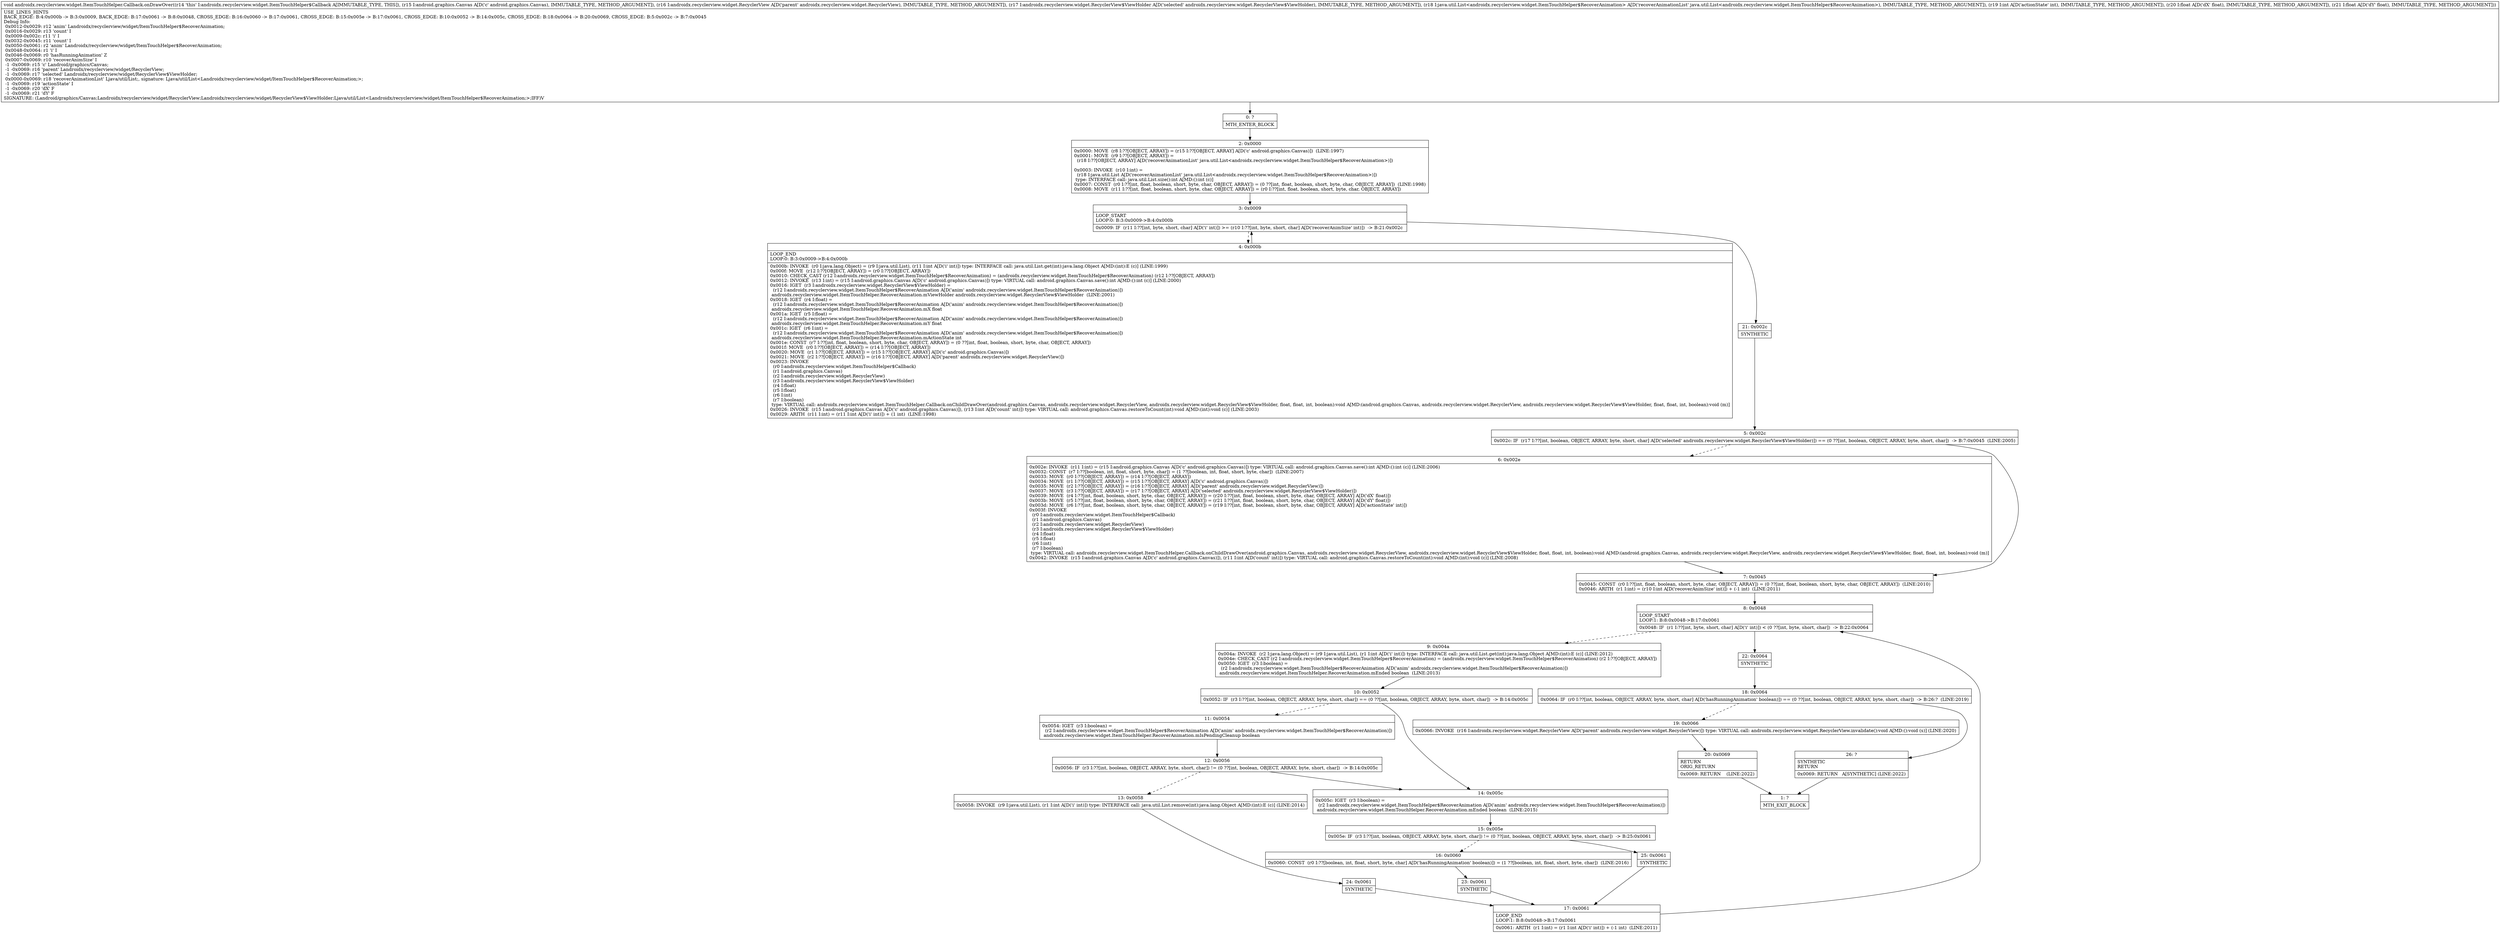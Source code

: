 digraph "CFG forandroidx.recyclerview.widget.ItemTouchHelper.Callback.onDrawOver(Landroid\/graphics\/Canvas;Landroidx\/recyclerview\/widget\/RecyclerView;Landroidx\/recyclerview\/widget\/RecyclerView$ViewHolder;Ljava\/util\/List;IFF)V" {
Node_0 [shape=record,label="{0\:\ ?|MTH_ENTER_BLOCK\l}"];
Node_2 [shape=record,label="{2\:\ 0x0000|0x0000: MOVE  (r8 I:??[OBJECT, ARRAY]) = (r15 I:??[OBJECT, ARRAY] A[D('c' android.graphics.Canvas)])  (LINE:1997)\l0x0001: MOVE  (r9 I:??[OBJECT, ARRAY]) = \l  (r18 I:??[OBJECT, ARRAY] A[D('recoverAnimationList' java.util.List\<androidx.recyclerview.widget.ItemTouchHelper$RecoverAnimation\>)])\l \l0x0003: INVOKE  (r10 I:int) = \l  (r18 I:java.util.List A[D('recoverAnimationList' java.util.List\<androidx.recyclerview.widget.ItemTouchHelper$RecoverAnimation\>)])\l type: INTERFACE call: java.util.List.size():int A[MD:():int (c)]\l0x0007: CONST  (r0 I:??[int, float, boolean, short, byte, char, OBJECT, ARRAY]) = (0 ??[int, float, boolean, short, byte, char, OBJECT, ARRAY])  (LINE:1998)\l0x0008: MOVE  (r11 I:??[int, float, boolean, short, byte, char, OBJECT, ARRAY]) = (r0 I:??[int, float, boolean, short, byte, char, OBJECT, ARRAY]) \l}"];
Node_3 [shape=record,label="{3\:\ 0x0009|LOOP_START\lLOOP:0: B:3:0x0009\-\>B:4:0x000b\l|0x0009: IF  (r11 I:??[int, byte, short, char] A[D('i' int)]) \>= (r10 I:??[int, byte, short, char] A[D('recoverAnimSize' int)])  \-\> B:21:0x002c \l}"];
Node_4 [shape=record,label="{4\:\ 0x000b|LOOP_END\lLOOP:0: B:3:0x0009\-\>B:4:0x000b\l|0x000b: INVOKE  (r0 I:java.lang.Object) = (r9 I:java.util.List), (r11 I:int A[D('i' int)]) type: INTERFACE call: java.util.List.get(int):java.lang.Object A[MD:(int):E (c)] (LINE:1999)\l0x000f: MOVE  (r12 I:??[OBJECT, ARRAY]) = (r0 I:??[OBJECT, ARRAY]) \l0x0010: CHECK_CAST (r12 I:androidx.recyclerview.widget.ItemTouchHelper$RecoverAnimation) = (androidx.recyclerview.widget.ItemTouchHelper$RecoverAnimation) (r12 I:??[OBJECT, ARRAY]) \l0x0012: INVOKE  (r13 I:int) = (r15 I:android.graphics.Canvas A[D('c' android.graphics.Canvas)]) type: VIRTUAL call: android.graphics.Canvas.save():int A[MD:():int (c)] (LINE:2000)\l0x0016: IGET  (r3 I:androidx.recyclerview.widget.RecyclerView$ViewHolder) = \l  (r12 I:androidx.recyclerview.widget.ItemTouchHelper$RecoverAnimation A[D('anim' androidx.recyclerview.widget.ItemTouchHelper$RecoverAnimation)])\l androidx.recyclerview.widget.ItemTouchHelper.RecoverAnimation.mViewHolder androidx.recyclerview.widget.RecyclerView$ViewHolder  (LINE:2001)\l0x0018: IGET  (r4 I:float) = \l  (r12 I:androidx.recyclerview.widget.ItemTouchHelper$RecoverAnimation A[D('anim' androidx.recyclerview.widget.ItemTouchHelper$RecoverAnimation)])\l androidx.recyclerview.widget.ItemTouchHelper.RecoverAnimation.mX float \l0x001a: IGET  (r5 I:float) = \l  (r12 I:androidx.recyclerview.widget.ItemTouchHelper$RecoverAnimation A[D('anim' androidx.recyclerview.widget.ItemTouchHelper$RecoverAnimation)])\l androidx.recyclerview.widget.ItemTouchHelper.RecoverAnimation.mY float \l0x001c: IGET  (r6 I:int) = \l  (r12 I:androidx.recyclerview.widget.ItemTouchHelper$RecoverAnimation A[D('anim' androidx.recyclerview.widget.ItemTouchHelper$RecoverAnimation)])\l androidx.recyclerview.widget.ItemTouchHelper.RecoverAnimation.mActionState int \l0x001e: CONST  (r7 I:??[int, float, boolean, short, byte, char, OBJECT, ARRAY]) = (0 ??[int, float, boolean, short, byte, char, OBJECT, ARRAY]) \l0x001f: MOVE  (r0 I:??[OBJECT, ARRAY]) = (r14 I:??[OBJECT, ARRAY]) \l0x0020: MOVE  (r1 I:??[OBJECT, ARRAY]) = (r15 I:??[OBJECT, ARRAY] A[D('c' android.graphics.Canvas)]) \l0x0021: MOVE  (r2 I:??[OBJECT, ARRAY]) = (r16 I:??[OBJECT, ARRAY] A[D('parent' androidx.recyclerview.widget.RecyclerView)]) \l0x0023: INVOKE  \l  (r0 I:androidx.recyclerview.widget.ItemTouchHelper$Callback)\l  (r1 I:android.graphics.Canvas)\l  (r2 I:androidx.recyclerview.widget.RecyclerView)\l  (r3 I:androidx.recyclerview.widget.RecyclerView$ViewHolder)\l  (r4 I:float)\l  (r5 I:float)\l  (r6 I:int)\l  (r7 I:boolean)\l type: VIRTUAL call: androidx.recyclerview.widget.ItemTouchHelper.Callback.onChildDrawOver(android.graphics.Canvas, androidx.recyclerview.widget.RecyclerView, androidx.recyclerview.widget.RecyclerView$ViewHolder, float, float, int, boolean):void A[MD:(android.graphics.Canvas, androidx.recyclerview.widget.RecyclerView, androidx.recyclerview.widget.RecyclerView$ViewHolder, float, float, int, boolean):void (m)]\l0x0026: INVOKE  (r15 I:android.graphics.Canvas A[D('c' android.graphics.Canvas)]), (r13 I:int A[D('count' int)]) type: VIRTUAL call: android.graphics.Canvas.restoreToCount(int):void A[MD:(int):void (c)] (LINE:2003)\l0x0029: ARITH  (r11 I:int) = (r11 I:int A[D('i' int)]) + (1 int)  (LINE:1998)\l}"];
Node_21 [shape=record,label="{21\:\ 0x002c|SYNTHETIC\l}"];
Node_5 [shape=record,label="{5\:\ 0x002c|0x002c: IF  (r17 I:??[int, boolean, OBJECT, ARRAY, byte, short, char] A[D('selected' androidx.recyclerview.widget.RecyclerView$ViewHolder)]) == (0 ??[int, boolean, OBJECT, ARRAY, byte, short, char])  \-\> B:7:0x0045  (LINE:2005)\l}"];
Node_6 [shape=record,label="{6\:\ 0x002e|0x002e: INVOKE  (r11 I:int) = (r15 I:android.graphics.Canvas A[D('c' android.graphics.Canvas)]) type: VIRTUAL call: android.graphics.Canvas.save():int A[MD:():int (c)] (LINE:2006)\l0x0032: CONST  (r7 I:??[boolean, int, float, short, byte, char]) = (1 ??[boolean, int, float, short, byte, char])  (LINE:2007)\l0x0033: MOVE  (r0 I:??[OBJECT, ARRAY]) = (r14 I:??[OBJECT, ARRAY]) \l0x0034: MOVE  (r1 I:??[OBJECT, ARRAY]) = (r15 I:??[OBJECT, ARRAY] A[D('c' android.graphics.Canvas)]) \l0x0035: MOVE  (r2 I:??[OBJECT, ARRAY]) = (r16 I:??[OBJECT, ARRAY] A[D('parent' androidx.recyclerview.widget.RecyclerView)]) \l0x0037: MOVE  (r3 I:??[OBJECT, ARRAY]) = (r17 I:??[OBJECT, ARRAY] A[D('selected' androidx.recyclerview.widget.RecyclerView$ViewHolder)]) \l0x0039: MOVE  (r4 I:??[int, float, boolean, short, byte, char, OBJECT, ARRAY]) = (r20 I:??[int, float, boolean, short, byte, char, OBJECT, ARRAY] A[D('dX' float)]) \l0x003b: MOVE  (r5 I:??[int, float, boolean, short, byte, char, OBJECT, ARRAY]) = (r21 I:??[int, float, boolean, short, byte, char, OBJECT, ARRAY] A[D('dY' float)]) \l0x003d: MOVE  (r6 I:??[int, float, boolean, short, byte, char, OBJECT, ARRAY]) = (r19 I:??[int, float, boolean, short, byte, char, OBJECT, ARRAY] A[D('actionState' int)]) \l0x003f: INVOKE  \l  (r0 I:androidx.recyclerview.widget.ItemTouchHelper$Callback)\l  (r1 I:android.graphics.Canvas)\l  (r2 I:androidx.recyclerview.widget.RecyclerView)\l  (r3 I:androidx.recyclerview.widget.RecyclerView$ViewHolder)\l  (r4 I:float)\l  (r5 I:float)\l  (r6 I:int)\l  (r7 I:boolean)\l type: VIRTUAL call: androidx.recyclerview.widget.ItemTouchHelper.Callback.onChildDrawOver(android.graphics.Canvas, androidx.recyclerview.widget.RecyclerView, androidx.recyclerview.widget.RecyclerView$ViewHolder, float, float, int, boolean):void A[MD:(android.graphics.Canvas, androidx.recyclerview.widget.RecyclerView, androidx.recyclerview.widget.RecyclerView$ViewHolder, float, float, int, boolean):void (m)]\l0x0042: INVOKE  (r15 I:android.graphics.Canvas A[D('c' android.graphics.Canvas)]), (r11 I:int A[D('count' int)]) type: VIRTUAL call: android.graphics.Canvas.restoreToCount(int):void A[MD:(int):void (c)] (LINE:2008)\l}"];
Node_7 [shape=record,label="{7\:\ 0x0045|0x0045: CONST  (r0 I:??[int, float, boolean, short, byte, char, OBJECT, ARRAY]) = (0 ??[int, float, boolean, short, byte, char, OBJECT, ARRAY])  (LINE:2010)\l0x0046: ARITH  (r1 I:int) = (r10 I:int A[D('recoverAnimSize' int)]) + (\-1 int)  (LINE:2011)\l}"];
Node_8 [shape=record,label="{8\:\ 0x0048|LOOP_START\lLOOP:1: B:8:0x0048\-\>B:17:0x0061\l|0x0048: IF  (r1 I:??[int, byte, short, char] A[D('i' int)]) \< (0 ??[int, byte, short, char])  \-\> B:22:0x0064 \l}"];
Node_9 [shape=record,label="{9\:\ 0x004a|0x004a: INVOKE  (r2 I:java.lang.Object) = (r9 I:java.util.List), (r1 I:int A[D('i' int)]) type: INTERFACE call: java.util.List.get(int):java.lang.Object A[MD:(int):E (c)] (LINE:2012)\l0x004e: CHECK_CAST (r2 I:androidx.recyclerview.widget.ItemTouchHelper$RecoverAnimation) = (androidx.recyclerview.widget.ItemTouchHelper$RecoverAnimation) (r2 I:??[OBJECT, ARRAY]) \l0x0050: IGET  (r3 I:boolean) = \l  (r2 I:androidx.recyclerview.widget.ItemTouchHelper$RecoverAnimation A[D('anim' androidx.recyclerview.widget.ItemTouchHelper$RecoverAnimation)])\l androidx.recyclerview.widget.ItemTouchHelper.RecoverAnimation.mEnded boolean  (LINE:2013)\l}"];
Node_10 [shape=record,label="{10\:\ 0x0052|0x0052: IF  (r3 I:??[int, boolean, OBJECT, ARRAY, byte, short, char]) == (0 ??[int, boolean, OBJECT, ARRAY, byte, short, char])  \-\> B:14:0x005c \l}"];
Node_11 [shape=record,label="{11\:\ 0x0054|0x0054: IGET  (r3 I:boolean) = \l  (r2 I:androidx.recyclerview.widget.ItemTouchHelper$RecoverAnimation A[D('anim' androidx.recyclerview.widget.ItemTouchHelper$RecoverAnimation)])\l androidx.recyclerview.widget.ItemTouchHelper.RecoverAnimation.mIsPendingCleanup boolean \l}"];
Node_12 [shape=record,label="{12\:\ 0x0056|0x0056: IF  (r3 I:??[int, boolean, OBJECT, ARRAY, byte, short, char]) != (0 ??[int, boolean, OBJECT, ARRAY, byte, short, char])  \-\> B:14:0x005c \l}"];
Node_13 [shape=record,label="{13\:\ 0x0058|0x0058: INVOKE  (r9 I:java.util.List), (r1 I:int A[D('i' int)]) type: INTERFACE call: java.util.List.remove(int):java.lang.Object A[MD:(int):E (c)] (LINE:2014)\l}"];
Node_24 [shape=record,label="{24\:\ 0x0061|SYNTHETIC\l}"];
Node_17 [shape=record,label="{17\:\ 0x0061|LOOP_END\lLOOP:1: B:8:0x0048\-\>B:17:0x0061\l|0x0061: ARITH  (r1 I:int) = (r1 I:int A[D('i' int)]) + (\-1 int)  (LINE:2011)\l}"];
Node_14 [shape=record,label="{14\:\ 0x005c|0x005c: IGET  (r3 I:boolean) = \l  (r2 I:androidx.recyclerview.widget.ItemTouchHelper$RecoverAnimation A[D('anim' androidx.recyclerview.widget.ItemTouchHelper$RecoverAnimation)])\l androidx.recyclerview.widget.ItemTouchHelper.RecoverAnimation.mEnded boolean  (LINE:2015)\l}"];
Node_15 [shape=record,label="{15\:\ 0x005e|0x005e: IF  (r3 I:??[int, boolean, OBJECT, ARRAY, byte, short, char]) != (0 ??[int, boolean, OBJECT, ARRAY, byte, short, char])  \-\> B:25:0x0061 \l}"];
Node_16 [shape=record,label="{16\:\ 0x0060|0x0060: CONST  (r0 I:??[boolean, int, float, short, byte, char] A[D('hasRunningAnimation' boolean)]) = (1 ??[boolean, int, float, short, byte, char])  (LINE:2016)\l}"];
Node_23 [shape=record,label="{23\:\ 0x0061|SYNTHETIC\l}"];
Node_25 [shape=record,label="{25\:\ 0x0061|SYNTHETIC\l}"];
Node_22 [shape=record,label="{22\:\ 0x0064|SYNTHETIC\l}"];
Node_18 [shape=record,label="{18\:\ 0x0064|0x0064: IF  (r0 I:??[int, boolean, OBJECT, ARRAY, byte, short, char] A[D('hasRunningAnimation' boolean)]) == (0 ??[int, boolean, OBJECT, ARRAY, byte, short, char])  \-\> B:26:?  (LINE:2019)\l}"];
Node_19 [shape=record,label="{19\:\ 0x0066|0x0066: INVOKE  (r16 I:androidx.recyclerview.widget.RecyclerView A[D('parent' androidx.recyclerview.widget.RecyclerView)]) type: VIRTUAL call: androidx.recyclerview.widget.RecyclerView.invalidate():void A[MD:():void (s)] (LINE:2020)\l}"];
Node_20 [shape=record,label="{20\:\ 0x0069|RETURN\lORIG_RETURN\l|0x0069: RETURN    (LINE:2022)\l}"];
Node_1 [shape=record,label="{1\:\ ?|MTH_EXIT_BLOCK\l}"];
Node_26 [shape=record,label="{26\:\ ?|SYNTHETIC\lRETURN\l|0x0069: RETURN   A[SYNTHETIC] (LINE:2022)\l}"];
MethodNode[shape=record,label="{void androidx.recyclerview.widget.ItemTouchHelper.Callback.onDrawOver((r14 'this' I:androidx.recyclerview.widget.ItemTouchHelper$Callback A[IMMUTABLE_TYPE, THIS]), (r15 I:android.graphics.Canvas A[D('c' android.graphics.Canvas), IMMUTABLE_TYPE, METHOD_ARGUMENT]), (r16 I:androidx.recyclerview.widget.RecyclerView A[D('parent' androidx.recyclerview.widget.RecyclerView), IMMUTABLE_TYPE, METHOD_ARGUMENT]), (r17 I:androidx.recyclerview.widget.RecyclerView$ViewHolder A[D('selected' androidx.recyclerview.widget.RecyclerView$ViewHolder), IMMUTABLE_TYPE, METHOD_ARGUMENT]), (r18 I:java.util.List\<androidx.recyclerview.widget.ItemTouchHelper$RecoverAnimation\> A[D('recoverAnimationList' java.util.List\<androidx.recyclerview.widget.ItemTouchHelper$RecoverAnimation\>), IMMUTABLE_TYPE, METHOD_ARGUMENT]), (r19 I:int A[D('actionState' int), IMMUTABLE_TYPE, METHOD_ARGUMENT]), (r20 I:float A[D('dX' float), IMMUTABLE_TYPE, METHOD_ARGUMENT]), (r21 I:float A[D('dY' float), IMMUTABLE_TYPE, METHOD_ARGUMENT]))  | USE_LINES_HINTS\lBACK_EDGE: B:4:0x000b \-\> B:3:0x0009, BACK_EDGE: B:17:0x0061 \-\> B:8:0x0048, CROSS_EDGE: B:16:0x0060 \-\> B:17:0x0061, CROSS_EDGE: B:15:0x005e \-\> B:17:0x0061, CROSS_EDGE: B:10:0x0052 \-\> B:14:0x005c, CROSS_EDGE: B:18:0x0064 \-\> B:20:0x0069, CROSS_EDGE: B:5:0x002c \-\> B:7:0x0045\lDebug Info:\l  0x0012\-0x0029: r12 'anim' Landroidx\/recyclerview\/widget\/ItemTouchHelper$RecoverAnimation;\l  0x0016\-0x0029: r13 'count' I\l  0x0009\-0x002c: r11 'i' I\l  0x0032\-0x0045: r11 'count' I\l  0x0050\-0x0061: r2 'anim' Landroidx\/recyclerview\/widget\/ItemTouchHelper$RecoverAnimation;\l  0x0048\-0x0064: r1 'i' I\l  0x0046\-0x0069: r0 'hasRunningAnimation' Z\l  0x0007\-0x0069: r10 'recoverAnimSize' I\l  \-1 \-0x0069: r15 'c' Landroid\/graphics\/Canvas;\l  \-1 \-0x0069: r16 'parent' Landroidx\/recyclerview\/widget\/RecyclerView;\l  \-1 \-0x0069: r17 'selected' Landroidx\/recyclerview\/widget\/RecyclerView$ViewHolder;\l  0x0000\-0x0069: r18 'recoverAnimationList' Ljava\/util\/List;, signature: Ljava\/util\/List\<Landroidx\/recyclerview\/widget\/ItemTouchHelper$RecoverAnimation;\>;\l  \-1 \-0x0069: r19 'actionState' I\l  \-1 \-0x0069: r20 'dX' F\l  \-1 \-0x0069: r21 'dY' F\lSIGNATURE: (Landroid\/graphics\/Canvas;Landroidx\/recyclerview\/widget\/RecyclerView;Landroidx\/recyclerview\/widget\/RecyclerView$ViewHolder;Ljava\/util\/List\<Landroidx\/recyclerview\/widget\/ItemTouchHelper$RecoverAnimation;\>;IFF)V\l}"];
MethodNode -> Node_0;Node_0 -> Node_2;
Node_2 -> Node_3;
Node_3 -> Node_4[style=dashed];
Node_3 -> Node_21;
Node_4 -> Node_3;
Node_21 -> Node_5;
Node_5 -> Node_6[style=dashed];
Node_5 -> Node_7;
Node_6 -> Node_7;
Node_7 -> Node_8;
Node_8 -> Node_9[style=dashed];
Node_8 -> Node_22;
Node_9 -> Node_10;
Node_10 -> Node_11[style=dashed];
Node_10 -> Node_14;
Node_11 -> Node_12;
Node_12 -> Node_13[style=dashed];
Node_12 -> Node_14;
Node_13 -> Node_24;
Node_24 -> Node_17;
Node_17 -> Node_8;
Node_14 -> Node_15;
Node_15 -> Node_16[style=dashed];
Node_15 -> Node_25;
Node_16 -> Node_23;
Node_23 -> Node_17;
Node_25 -> Node_17;
Node_22 -> Node_18;
Node_18 -> Node_19[style=dashed];
Node_18 -> Node_26;
Node_19 -> Node_20;
Node_20 -> Node_1;
Node_26 -> Node_1;
}

